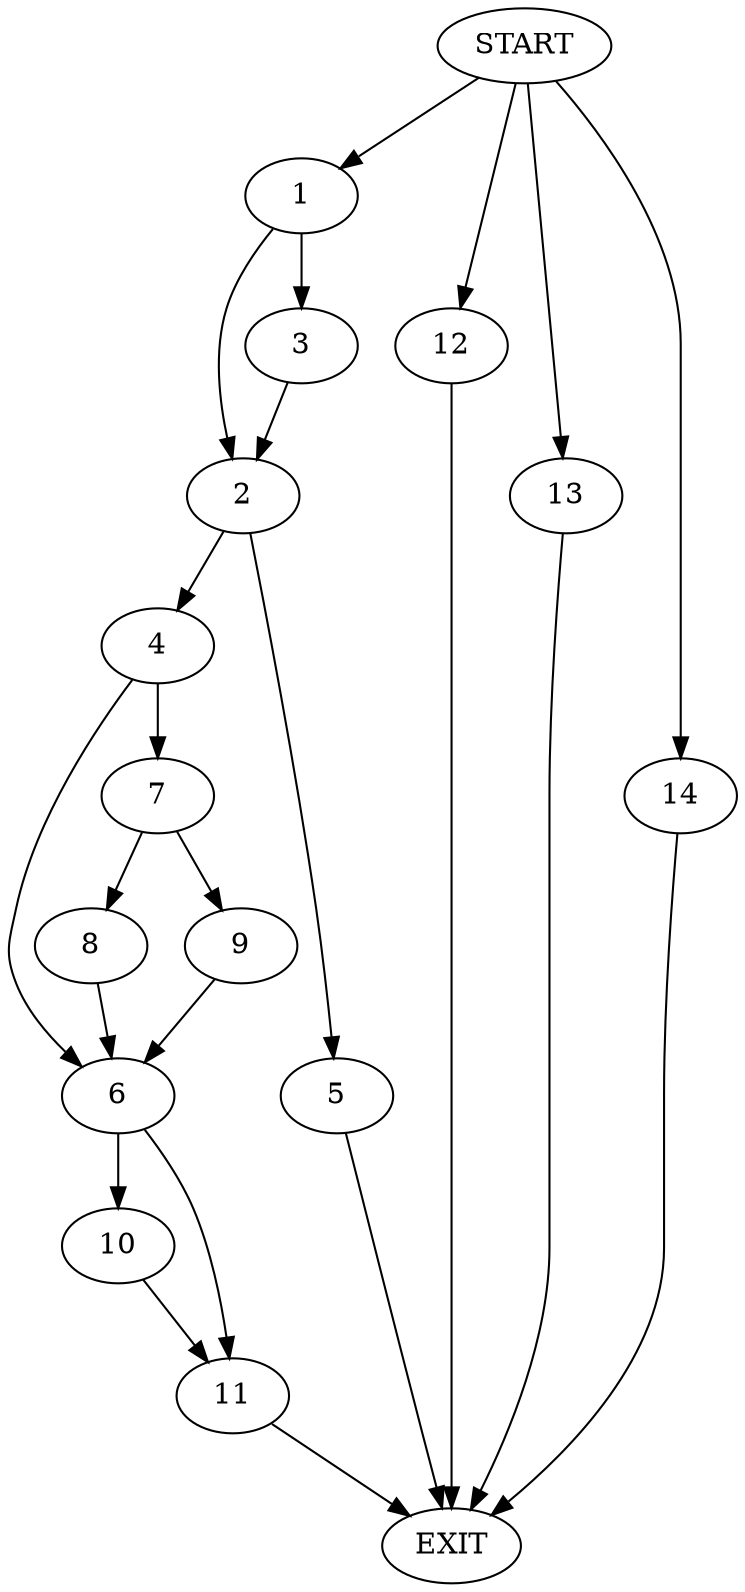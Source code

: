 digraph {
0 [label="START"]
15 [label="EXIT"]
0 -> 1
1 -> 2
1 -> 3
2 -> 4
2 -> 5
3 -> 2
4 -> 6
4 -> 7
5 -> 15
7 -> 8
7 -> 9
6 -> 10
6 -> 11
9 -> 6
8 -> 6
10 -> 11
11 -> 15
0 -> 12
12 -> 15
0 -> 13
13 -> 15
0 -> 14
14 -> 15
}
